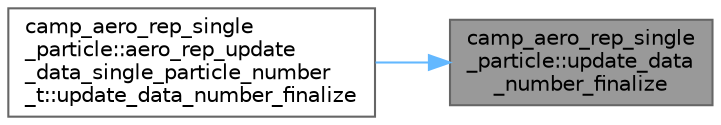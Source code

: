 digraph "camp_aero_rep_single_particle::update_data_number_finalize"
{
 // LATEX_PDF_SIZE
  bgcolor="transparent";
  edge [fontname=Helvetica,fontsize=10,labelfontname=Helvetica,labelfontsize=10];
  node [fontname=Helvetica,fontsize=10,shape=box,height=0.2,width=0.4];
  rankdir="RL";
  Node1 [label="camp_aero_rep_single\l_particle::update_data\l_number_finalize",height=0.2,width=0.4,color="gray40", fillcolor="grey60", style="filled", fontcolor="black",tooltip="Finalize a number update data object."];
  Node1 -> Node2 [dir="back",color="steelblue1",style="solid"];
  Node2 [label="camp_aero_rep_single\l_particle::aero_rep_update\l_data_single_particle_number\l_t::update_data_number_finalize",height=0.2,width=0.4,color="grey40", fillcolor="white", style="filled",URL="$structcamp__aero__rep__single__particle_1_1aero__rep__update__data__single__particle__number__t.html#af62d6a04ad938fc35652fd217cfc1978",tooltip="Finalize the number update data."];
}

